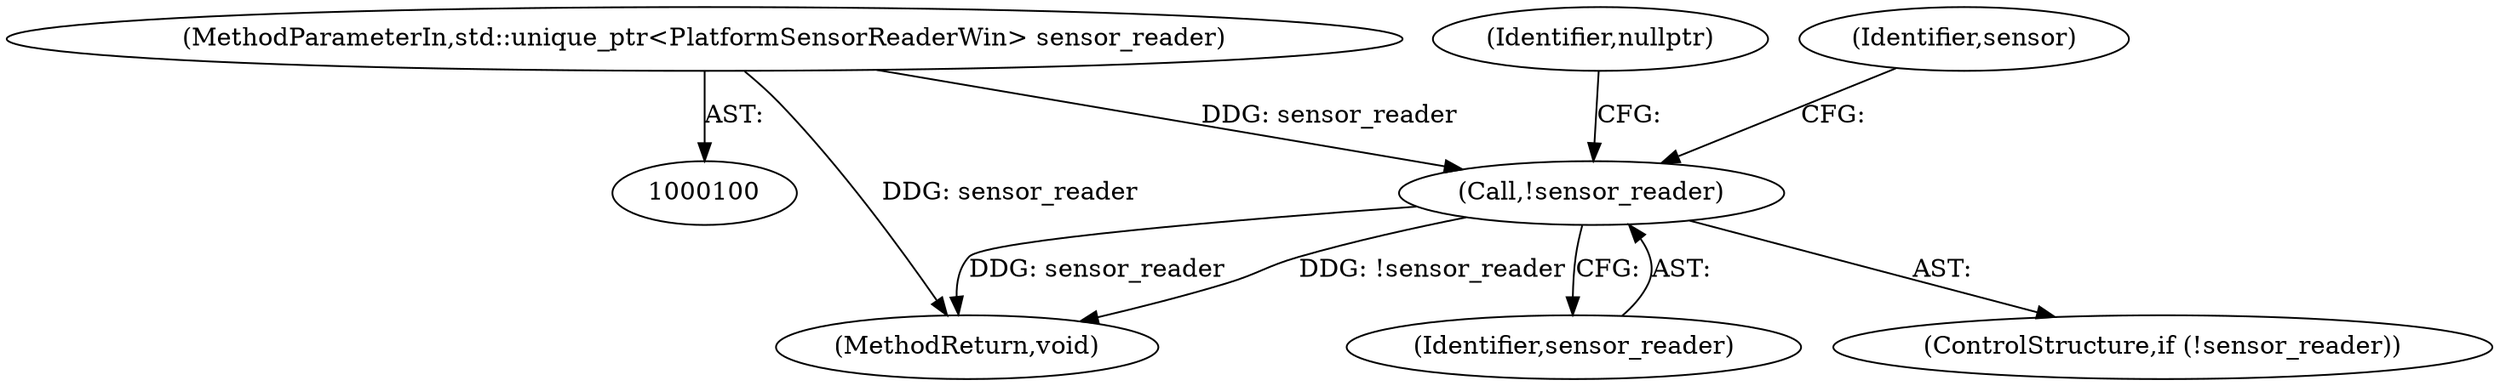 digraph "0_Chrome_c0c8978849ac57e4ecd613ddc8ff7852a2054734_29@API" {
"1000109" [label="(Call,!sensor_reader)"];
"1000104" [label="(MethodParameterIn,std::unique_ptr<PlatformSensorReaderWin> sensor_reader)"];
"1000108" [label="(ControlStructure,if (!sensor_reader))"];
"1000113" [label="(Identifier,nullptr)"];
"1000117" [label="(Identifier,sensor)"];
"1000104" [label="(MethodParameterIn,std::unique_ptr<PlatformSensorReaderWin> sensor_reader)"];
"1000122" [label="(MethodReturn,void)"];
"1000109" [label="(Call,!sensor_reader)"];
"1000110" [label="(Identifier,sensor_reader)"];
"1000109" -> "1000108"  [label="AST: "];
"1000109" -> "1000110"  [label="CFG: "];
"1000110" -> "1000109"  [label="AST: "];
"1000113" -> "1000109"  [label="CFG: "];
"1000117" -> "1000109"  [label="CFG: "];
"1000109" -> "1000122"  [label="DDG: sensor_reader"];
"1000109" -> "1000122"  [label="DDG: !sensor_reader"];
"1000104" -> "1000109"  [label="DDG: sensor_reader"];
"1000104" -> "1000100"  [label="AST: "];
"1000104" -> "1000122"  [label="DDG: sensor_reader"];
}
